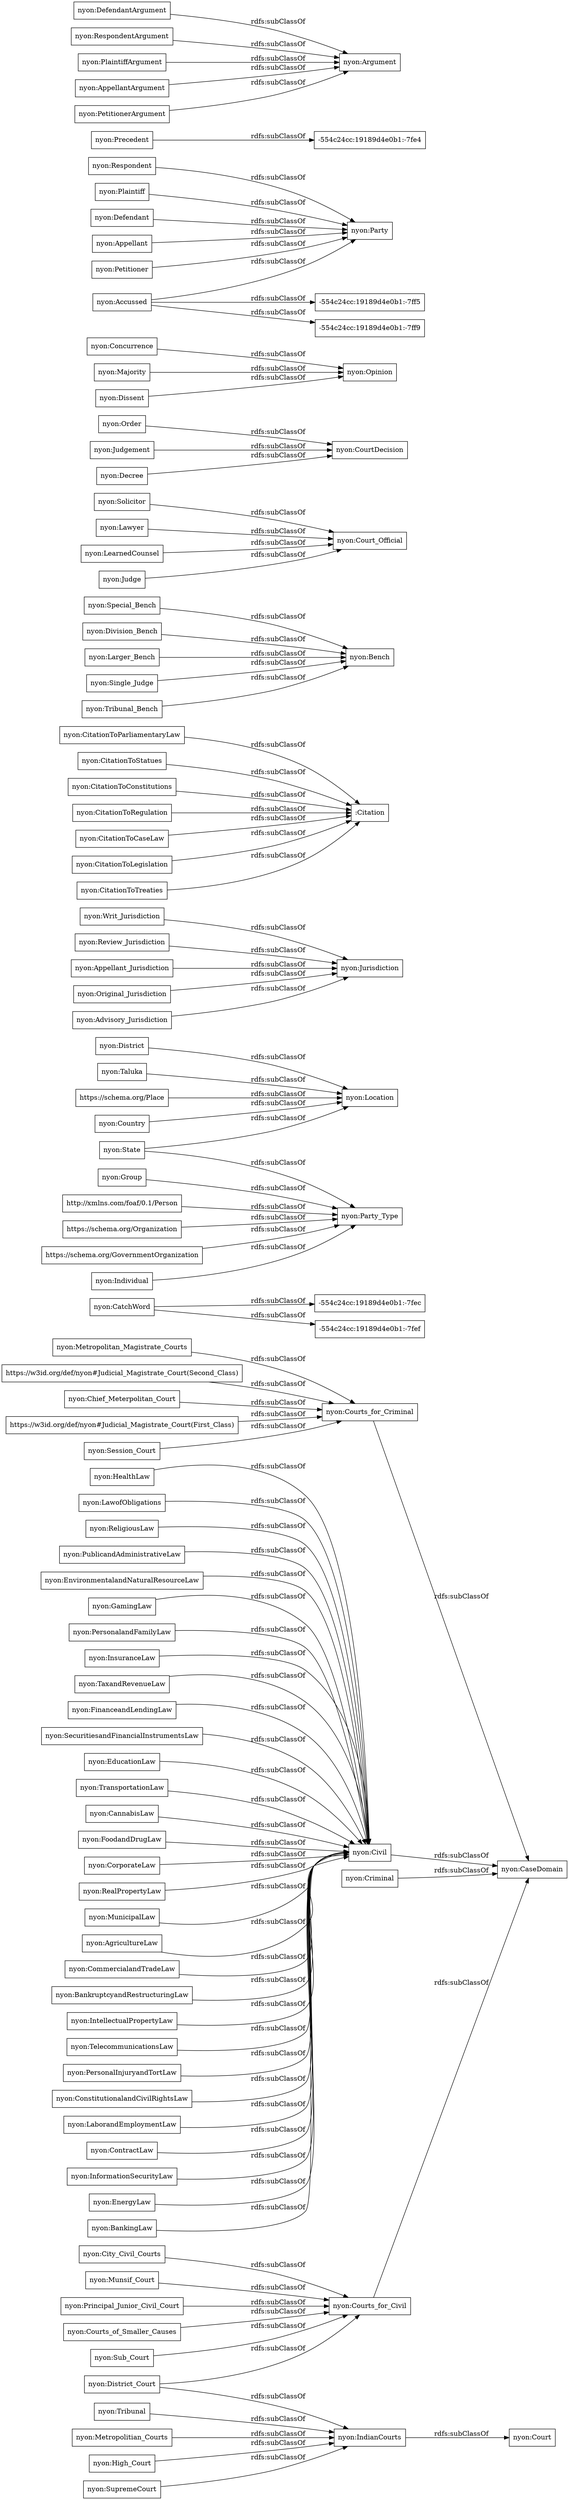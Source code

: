 digraph ar2dtool_diagram { 
rankdir=LR;
size="1000"
node [shape = rectangle, color="black"]; "nyon:EducationLaw" "-554c24cc:19189d4e0b1:-7fec" "nyon:Group" "nyon:Writ_Jurisdiction" "nyon:Taluka" "nyon:TransportationLaw" "nyon:Civil" "nyon:CitationToParliamentaryLaw" "nyon:Special_Bench" "nyon:Review_Jurisdiction" "nyon:Sub_Court" "nyon:Solicitor" "nyon:CannabisLaw" "nyon:Order" "nyon:Lawyer" "nyon:Jurisdiction" "nyon:FoodandDrugLaw" "nyon:Appellant_Jurisdiction" "nyon:CorporateLaw" "https://schema.org/Place" "nyon:RealPropertyLaw" "nyon:Opinion" "nyon:MunicipalLaw" "nyon:Judgement" "nyon:CatchWord" "nyon:Plaintiff" "nyon:AgricultureLaw" "-554c24cc:19189d4e0b1:-7fe4" "nyon:Court_Official" "nyon:CommercialandTradeLaw" "nyon:DefendantArgument" "nyon:Country" "nyon:Division_Bench" "http://xmlns.com/foaf/0.1/Person" "nyon:Party_Type" "nyon:IndianCourts" "nyon:Concurrence" "nyon:SupremeCourt" "nyon:District_Court" "nyon:RespondentArgument" "nyon:CitationToStatues" "nyon:State" "nyon:Party" "nyon:Larger_Bench" "nyon:District" "-554c24cc:19189d4e0b1:-7ff5" "nyon:BankruptcyandRestructuringLaw" "nyon:Majority" "nyon:City_Civil_Courts" "nyon:Single_Judge" "nyon:IntellectualPropertyLaw" "nyon:TelecommunicationsLaw" "https://w3id.org/def/nyon#Judicial_Magistrate_Court(Second_Class)" "nyon:PersonalInjuryandTortLaw" "nyon:Munsif_Court" "nyon:LearnedCounsel" "nyon:Principal_Junior_Civil_Court" "nyon:ConstitutionalandCivilRightsLaw" "nyon:CaseDomain" "nyon:LaborandEmploymentLaw" "nyon:Original_Jurisdiction" "nyon:Chief_Meterpolitan_Court" "nyon:ContractLaw" "https://w3id.org/def/nyon#Judicial_Magistrate_Court(First_Class)" "nyon:Defendant" "nyon:Criminal" "nyon:CitationToConstitutions" "nyon:Tribunal" "nyon:Precedent" "nyon:Session_Court" "nyon:CitationToRegulation" "nyon:Metropolitian_Courts" "nyon:InformationSecurityLaw" "nyon:Individual" "nyon:EnergyLaw" "nyon:Court" "-554c24cc:19189d4e0b1:-7fef" "https://schema.org/Organization" "nyon:Advisory_Jurisdiction" "nyon:CitationToCaseLaw" "nyon:Appellant" "nyon:Bench" "nyon:CitationToLegislation" "nyon:Metropolitan_Magistrate_Courts" "nyon:BankingLaw" "nyon:High_Court" "nyon:Judge" "nyon:Petitioner" "nyon:Tribunal_Bench" "nyon:HealthLaw" "nyon:Dissent" "nyon:LawofObligations" "nyon:Argument" "nyon:ReligiousLaw" "nyon:PublicandAdministrativeLaw" "-554c24cc:19189d4e0b1:-7ff9" "nyon:PlaintiffArgument" "nyon:EnvironmentalandNaturalResourceLaw" "nyon:Accussed" "nyon:AppellantArgument" "nyon:Location" "nyon:Courts_for_Civil" "nyon:Courts_of_Smaller_Causes" "nyon:GamingLaw" "nyon:PetitionerArgument" "nyon:PersonalandFamilyLaw" "nyon:Decree" "https://schema.org/GovernmentOrganization" "nyon:CitationToTreaties" "nyon:Courts_for_Criminal" "nyon:CourtDecision" "nyon:Respondent" ":Citation" "nyon:InsuranceLaw" "nyon:TaxandRevenueLaw" "nyon:FinanceandLendingLaw" "nyon:SecuritiesandFinancialInstrumentsLaw" ; /*classes style*/
	"nyon:Decree" -> "nyon:CourtDecision" [ label = "rdfs:subClassOf" ];
	"nyon:InsuranceLaw" -> "nyon:Civil" [ label = "rdfs:subClassOf" ];
	"nyon:Individual" -> "nyon:Party_Type" [ label = "rdfs:subClassOf" ];
	"https://schema.org/Place" -> "nyon:Location" [ label = "rdfs:subClassOf" ];
	"nyon:City_Civil_Courts" -> "nyon:Courts_for_Civil" [ label = "rdfs:subClassOf" ];
	"nyon:CitationToCaseLaw" -> ":Citation" [ label = "rdfs:subClassOf" ];
	"nyon:Country" -> "nyon:Location" [ label = "rdfs:subClassOf" ];
	"nyon:Appellant" -> "nyon:Party" [ label = "rdfs:subClassOf" ];
	"nyon:TaxandRevenueLaw" -> "nyon:Civil" [ label = "rdfs:subClassOf" ];
	"nyon:PublicandAdministrativeLaw" -> "nyon:Civil" [ label = "rdfs:subClassOf" ];
	"nyon:AppellantArgument" -> "nyon:Argument" [ label = "rdfs:subClassOf" ];
	"nyon:State" -> "nyon:Party_Type" [ label = "rdfs:subClassOf" ];
	"nyon:State" -> "nyon:Location" [ label = "rdfs:subClassOf" ];
	"nyon:ReligiousLaw" -> "nyon:Civil" [ label = "rdfs:subClassOf" ];
	"nyon:ConstitutionalandCivilRightsLaw" -> "nyon:Civil" [ label = "rdfs:subClassOf" ];
	"nyon:Petitioner" -> "nyon:Party" [ label = "rdfs:subClassOf" ];
	"https://schema.org/GovernmentOrganization" -> "nyon:Party_Type" [ label = "rdfs:subClassOf" ];
	"nyon:MunicipalLaw" -> "nyon:Civil" [ label = "rdfs:subClassOf" ];
	"nyon:Tribunal_Bench" -> "nyon:Bench" [ label = "rdfs:subClassOf" ];
	"nyon:LawofObligations" -> "nyon:Civil" [ label = "rdfs:subClassOf" ];
	"nyon:FoodandDrugLaw" -> "nyon:Civil" [ label = "rdfs:subClassOf" ];
	"nyon:InformationSecurityLaw" -> "nyon:Civil" [ label = "rdfs:subClassOf" ];
	"nyon:Sub_Court" -> "nyon:Courts_for_Civil" [ label = "rdfs:subClassOf" ];
	"nyon:EnvironmentalandNaturalResourceLaw" -> "nyon:Civil" [ label = "rdfs:subClassOf" ];
	"https://schema.org/Organization" -> "nyon:Party_Type" [ label = "rdfs:subClassOf" ];
	"nyon:TelecommunicationsLaw" -> "nyon:Civil" [ label = "rdfs:subClassOf" ];
	"nyon:RespondentArgument" -> "nyon:Argument" [ label = "rdfs:subClassOf" ];
	"nyon:PersonalInjuryandTortLaw" -> "nyon:Civil" [ label = "rdfs:subClassOf" ];
	"nyon:Civil" -> "nyon:CaseDomain" [ label = "rdfs:subClassOf" ];
	"https://w3id.org/def/nyon#Judicial_Magistrate_Court(Second_Class)" -> "nyon:Courts_for_Criminal" [ label = "rdfs:subClassOf" ];
	"nyon:CitationToStatues" -> ":Citation" [ label = "rdfs:subClassOf" ];
	"nyon:Lawyer" -> "nyon:Court_Official" [ label = "rdfs:subClassOf" ];
	"nyon:Respondent" -> "nyon:Party" [ label = "rdfs:subClassOf" ];
	"nyon:BankingLaw" -> "nyon:Civil" [ label = "rdfs:subClassOf" ];
	"nyon:CatchWord" -> "-554c24cc:19189d4e0b1:-7fec" [ label = "rdfs:subClassOf" ];
	"nyon:CatchWord" -> "-554c24cc:19189d4e0b1:-7fef" [ label = "rdfs:subClassOf" ];
	"nyon:Review_Jurisdiction" -> "nyon:Jurisdiction" [ label = "rdfs:subClassOf" ];
	"nyon:CitationToParliamentaryLaw" -> ":Citation" [ label = "rdfs:subClassOf" ];
	"nyon:Taluka" -> "nyon:Location" [ label = "rdfs:subClassOf" ];
	"nyon:Concurrence" -> "nyon:Opinion" [ label = "rdfs:subClassOf" ];
	"nyon:CitationToTreaties" -> ":Citation" [ label = "rdfs:subClassOf" ];
	"nyon:Defendant" -> "nyon:Party" [ label = "rdfs:subClassOf" ];
	"nyon:BankruptcyandRestructuringLaw" -> "nyon:Civil" [ label = "rdfs:subClassOf" ];
	"nyon:HealthLaw" -> "nyon:Civil" [ label = "rdfs:subClassOf" ];
	"nyon:Chief_Meterpolitan_Court" -> "nyon:Courts_for_Criminal" [ label = "rdfs:subClassOf" ];
	"nyon:PlaintiffArgument" -> "nyon:Argument" [ label = "rdfs:subClassOf" ];
	"nyon:Original_Jurisdiction" -> "nyon:Jurisdiction" [ label = "rdfs:subClassOf" ];
	"nyon:FinanceandLendingLaw" -> "nyon:Civil" [ label = "rdfs:subClassOf" ];
	"nyon:Judgement" -> "nyon:CourtDecision" [ label = "rdfs:subClassOf" ];
	"nyon:Group" -> "nyon:Party_Type" [ label = "rdfs:subClassOf" ];
	"nyon:LaborandEmploymentLaw" -> "nyon:Civil" [ label = "rdfs:subClassOf" ];
	"nyon:CorporateLaw" -> "nyon:Civil" [ label = "rdfs:subClassOf" ];
	"nyon:Plaintiff" -> "nyon:Party" [ label = "rdfs:subClassOf" ];
	"nyon:CitationToConstitutions" -> ":Citation" [ label = "rdfs:subClassOf" ];
	"nyon:CannabisLaw" -> "nyon:Civil" [ label = "rdfs:subClassOf" ];
	"nyon:PetitionerArgument" -> "nyon:Argument" [ label = "rdfs:subClassOf" ];
	"nyon:High_Court" -> "nyon:IndianCourts" [ label = "rdfs:subClassOf" ];
	"https://w3id.org/def/nyon#Judicial_Magistrate_Court(First_Class)" -> "nyon:Courts_for_Criminal" [ label = "rdfs:subClassOf" ];
	"nyon:Precedent" -> "-554c24cc:19189d4e0b1:-7fe4" [ label = "rdfs:subClassOf" ];
	"nyon:Writ_Jurisdiction" -> "nyon:Jurisdiction" [ label = "rdfs:subClassOf" ];
	"nyon:District_Court" -> "nyon:IndianCourts" [ label = "rdfs:subClassOf" ];
	"nyon:District_Court" -> "nyon:Courts_for_Civil" [ label = "rdfs:subClassOf" ];
	"nyon:District" -> "nyon:Location" [ label = "rdfs:subClassOf" ];
	"nyon:Solicitor" -> "nyon:Court_Official" [ label = "rdfs:subClassOf" ];
	"nyon:PersonalandFamilyLaw" -> "nyon:Civil" [ label = "rdfs:subClassOf" ];
	"nyon:Larger_Bench" -> "nyon:Bench" [ label = "rdfs:subClassOf" ];
	"nyon:SupremeCourt" -> "nyon:IndianCourts" [ label = "rdfs:subClassOf" ];
	"nyon:Order" -> "nyon:CourtDecision" [ label = "rdfs:subClassOf" ];
	"nyon:Special_Bench" -> "nyon:Bench" [ label = "rdfs:subClassOf" ];
	"nyon:Single_Judge" -> "nyon:Bench" [ label = "rdfs:subClassOf" ];
	"nyon:CitationToLegislation" -> ":Citation" [ label = "rdfs:subClassOf" ];
	"nyon:Courts_for_Civil" -> "nyon:CaseDomain" [ label = "rdfs:subClassOf" ];
	"nyon:ContractLaw" -> "nyon:Civil" [ label = "rdfs:subClassOf" ];
	"nyon:Appellant_Jurisdiction" -> "nyon:Jurisdiction" [ label = "rdfs:subClassOf" ];
	"nyon:IndianCourts" -> "nyon:Court" [ label = "rdfs:subClassOf" ];
	"nyon:LearnedCounsel" -> "nyon:Court_Official" [ label = "rdfs:subClassOf" ];
	"nyon:Majority" -> "nyon:Opinion" [ label = "rdfs:subClassOf" ];
	"nyon:DefendantArgument" -> "nyon:Argument" [ label = "rdfs:subClassOf" ];
	"nyon:Criminal" -> "nyon:CaseDomain" [ label = "rdfs:subClassOf" ];
	"nyon:Munsif_Court" -> "nyon:Courts_for_Civil" [ label = "rdfs:subClassOf" ];
	"nyon:Tribunal" -> "nyon:IndianCourts" [ label = "rdfs:subClassOf" ];
	"nyon:Principal_Junior_Civil_Court" -> "nyon:Courts_for_Civil" [ label = "rdfs:subClassOf" ];
	"http://xmlns.com/foaf/0.1/Person" -> "nyon:Party_Type" [ label = "rdfs:subClassOf" ];
	"nyon:Judge" -> "nyon:Court_Official" [ label = "rdfs:subClassOf" ];
	"nyon:RealPropertyLaw" -> "nyon:Civil" [ label = "rdfs:subClassOf" ];
	"nyon:Courts_for_Criminal" -> "nyon:CaseDomain" [ label = "rdfs:subClassOf" ];
	"nyon:CommercialandTradeLaw" -> "nyon:Civil" [ label = "rdfs:subClassOf" ];
	"nyon:Courts_of_Smaller_Causes" -> "nyon:Courts_for_Civil" [ label = "rdfs:subClassOf" ];
	"nyon:SecuritiesandFinancialInstrumentsLaw" -> "nyon:Civil" [ label = "rdfs:subClassOf" ];
	"nyon:Metropolitan_Magistrate_Courts" -> "nyon:Courts_for_Criminal" [ label = "rdfs:subClassOf" ];
	"nyon:Accussed" -> "-554c24cc:19189d4e0b1:-7ff5" [ label = "rdfs:subClassOf" ];
	"nyon:Accussed" -> "-554c24cc:19189d4e0b1:-7ff9" [ label = "rdfs:subClassOf" ];
	"nyon:Accussed" -> "nyon:Party" [ label = "rdfs:subClassOf" ];
	"nyon:GamingLaw" -> "nyon:Civil" [ label = "rdfs:subClassOf" ];
	"nyon:CitationToRegulation" -> ":Citation" [ label = "rdfs:subClassOf" ];
	"nyon:IntellectualPropertyLaw" -> "nyon:Civil" [ label = "rdfs:subClassOf" ];
	"nyon:EducationLaw" -> "nyon:Civil" [ label = "rdfs:subClassOf" ];
	"nyon:AgricultureLaw" -> "nyon:Civil" [ label = "rdfs:subClassOf" ];
	"nyon:Advisory_Jurisdiction" -> "nyon:Jurisdiction" [ label = "rdfs:subClassOf" ];
	"nyon:Metropolitian_Courts" -> "nyon:IndianCourts" [ label = "rdfs:subClassOf" ];
	"nyon:EnergyLaw" -> "nyon:Civil" [ label = "rdfs:subClassOf" ];
	"nyon:Dissent" -> "nyon:Opinion" [ label = "rdfs:subClassOf" ];
	"nyon:Division_Bench" -> "nyon:Bench" [ label = "rdfs:subClassOf" ];
	"nyon:TransportationLaw" -> "nyon:Civil" [ label = "rdfs:subClassOf" ];
	"nyon:Session_Court" -> "nyon:Courts_for_Criminal" [ label = "rdfs:subClassOf" ];

}
